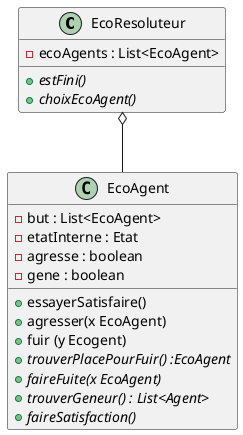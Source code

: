 @startuml
Class EcoResoluteur{
- ecoAgents : List<EcoAgent>
+ {abstract} estFini()
+ {abstract} choixEcoAgent()
}
Class EcoAgent{
- but : List<EcoAgent>
- etatInterne : Etat
- agresse : boolean
- gene : boolean
+ essayerSatisfaire()
+ agresser(x EcoAgent)
+ fuir (y Ecogent)
+ {abstract} trouverPlacePourFuir() :EcoAgent
+ {abstract} faireFuite(x EcoAgent) 
+ {abstract} trouverGeneur() : List<Agent>
+ {abstract} faireSatisfaction()
}

EcoResoluteur o-- EcoAgent
@enduml
